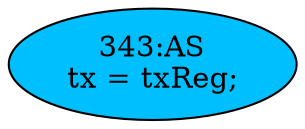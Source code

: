 strict digraph "" {
	node [label="\N"];
	"343:AS"	 [ast="<pyverilog.vparser.ast.Assign object at 0x7fc3769af810>",
		def_var="['tx']",
		fillcolor=deepskyblue,
		label="343:AS
tx = txReg;",
		statements="[]",
		style=filled,
		typ=Assign,
		use_var="['txReg']"];
}
